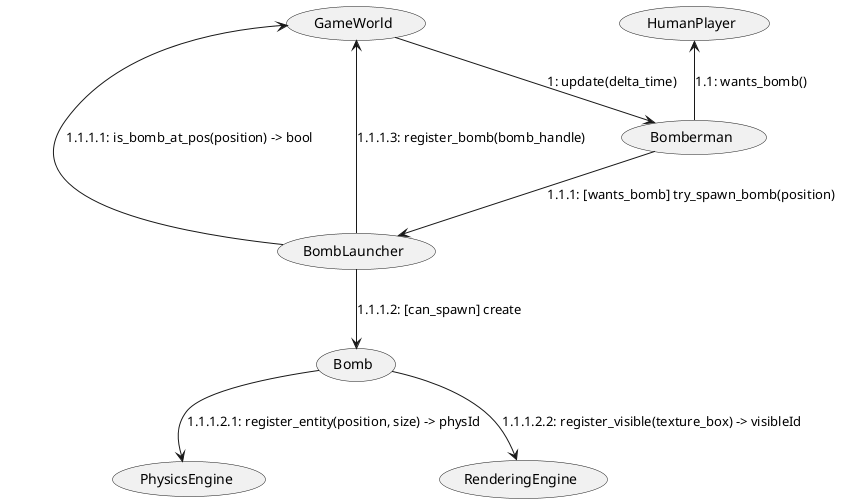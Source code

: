 @startuml

(GameWorld) --> (Bomberman) : "1: update(delta_time)"
(HumanPlayer) <-- (Bomberman) : "1.1: wants_bomb()"
(Bomberman) --> (BombLauncher) : "1.1.1: [wants_bomb] try_spawn_bomb(position)"
(BombLauncher) --> (GameWorld) : "1.1.1.1: is_bomb_at_pos(position) -> bool"
(BombLauncher) --> (Bomb) : "1.1.1.2: [can_spawn] create"

(Bomb) --> (PhysicsEngine) :   "1.1.1.2.1: register_entity(position, size) -> physId"
(Bomb) --> (RenderingEngine) : "1.1.1.2.2: register_visible(texture_box) -> visibleId"

(BombLauncher) --> (GameWorld) : "1.1.1.3: register_bomb(bomb_handle)"

@enduml